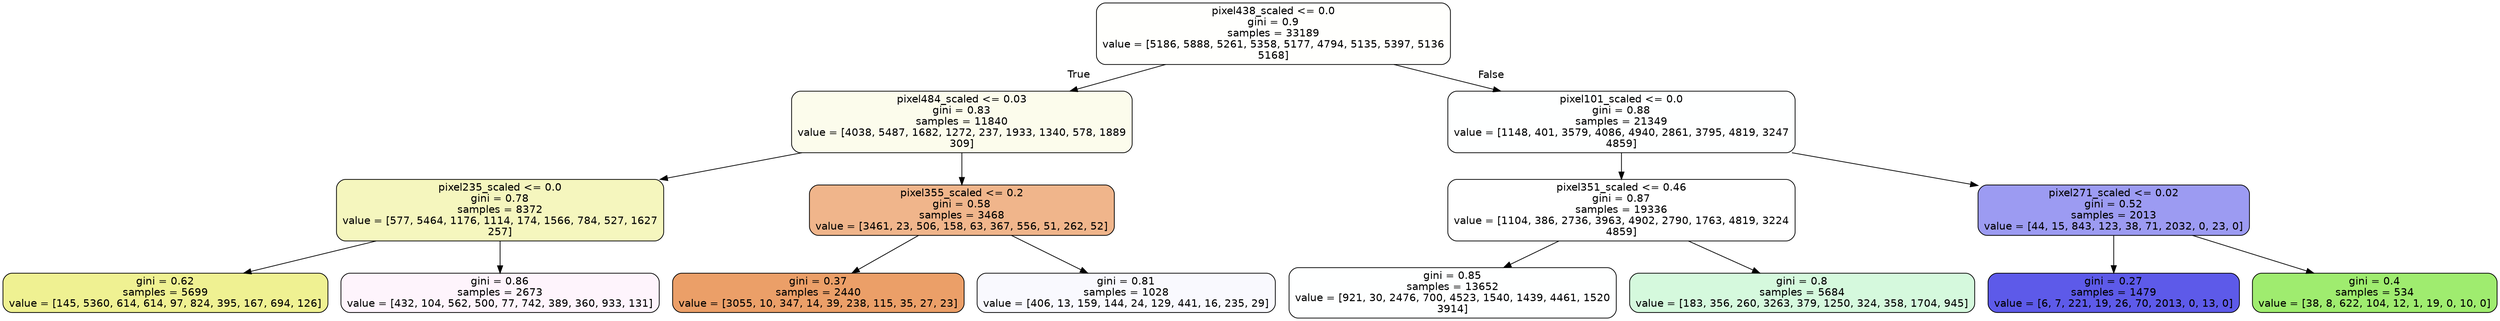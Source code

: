 digraph Tree {
node [shape=box, style="filled, rounded", color="black", fontname=helvetica] ;
edge [fontname=helvetica] ;
0 [label="pixel438_scaled <= 0.0\ngini = 0.9\nsamples = 33189\nvalue = [5186, 5888, 5261, 5358, 5177, 4794, 5135, 5397, 5136\n5168]", fillcolor="#fffffd"] ;
1 [label="pixel484_scaled <= 0.03\ngini = 0.83\nsamples = 11840\nvalue = [4038, 5487, 1682, 1272, 237, 1933, 1340, 578, 1889\n309]", fillcolor="#fcfcec"] ;
0 -> 1 [labeldistance=2.5, labelangle=45, headlabel="True"] ;
2 [label="pixel235_scaled <= 0.0\ngini = 0.78\nsamples = 8372\nvalue = [577, 5464, 1176, 1114, 174, 1566, 784, 527, 1627\n257]", fillcolor="#f5f6be"] ;
1 -> 2 ;
3 [label="gini = 0.62\nsamples = 5699\nvalue = [145, 5360, 614, 614, 97, 824, 395, 167, 694, 126]", fillcolor="#eff192"] ;
2 -> 3 ;
4 [label="gini = 0.86\nsamples = 2673\nvalue = [432, 104, 562, 500, 77, 742, 389, 360, 933, 131]", fillcolor="#fef4fc"] ;
2 -> 4 ;
5 [label="pixel355_scaled <= 0.2\ngini = 0.58\nsamples = 3468\nvalue = [3461, 23, 506, 158, 63, 367, 556, 51, 262, 52]", fillcolor="#f0b58b"] ;
1 -> 5 ;
6 [label="gini = 0.37\nsamples = 2440\nvalue = [3055, 10, 347, 14, 39, 238, 115, 35, 27, 23]", fillcolor="#eb9f68"] ;
5 -> 6 ;
7 [label="gini = 0.81\nsamples = 1028\nvalue = [406, 13, 159, 144, 24, 129, 441, 16, 235, 29]", fillcolor="#f9f9fe"] ;
5 -> 7 ;
8 [label="pixel101_scaled <= 0.0\ngini = 0.88\nsamples = 21349\nvalue = [1148, 401, 3579, 4086, 4940, 2861, 3795, 4819, 3247\n4859]", fillcolor="#feffff"] ;
0 -> 8 [labeldistance=2.5, labelangle=-45, headlabel="False"] ;
9 [label="pixel351_scaled <= 0.46\ngini = 0.87\nsamples = 19336\nvalue = [1104, 386, 2736, 3963, 4902, 2790, 1763, 4819, 3224\n4859]", fillcolor="#ffffff"] ;
8 -> 9 ;
10 [label="gini = 0.85\nsamples = 13652\nvalue = [921, 30, 2476, 700, 4523, 1540, 1439, 4461, 1520\n3914]", fillcolor="#feffff"] ;
9 -> 10 ;
11 [label="gini = 0.8\nsamples = 5684\nvalue = [183, 356, 260, 3263, 379, 1250, 324, 358, 1704, 945]", fillcolor="#d5f9dd"] ;
9 -> 11 ;
12 [label="pixel271_scaled <= 0.02\ngini = 0.52\nsamples = 2013\nvalue = [44, 15, 843, 123, 38, 71, 2032, 0, 23, 0]", fillcolor="#9c9bf2"] ;
8 -> 12 ;
13 [label="gini = 0.27\nsamples = 1479\nvalue = [6, 7, 221, 19, 26, 70, 2013, 0, 13, 0]", fillcolor="#5d5ae9"] ;
12 -> 13 ;
14 [label="gini = 0.4\nsamples = 534\nvalue = [38, 8, 622, 104, 12, 1, 19, 0, 10, 0]", fillcolor="#9fec6f"] ;
12 -> 14 ;
}